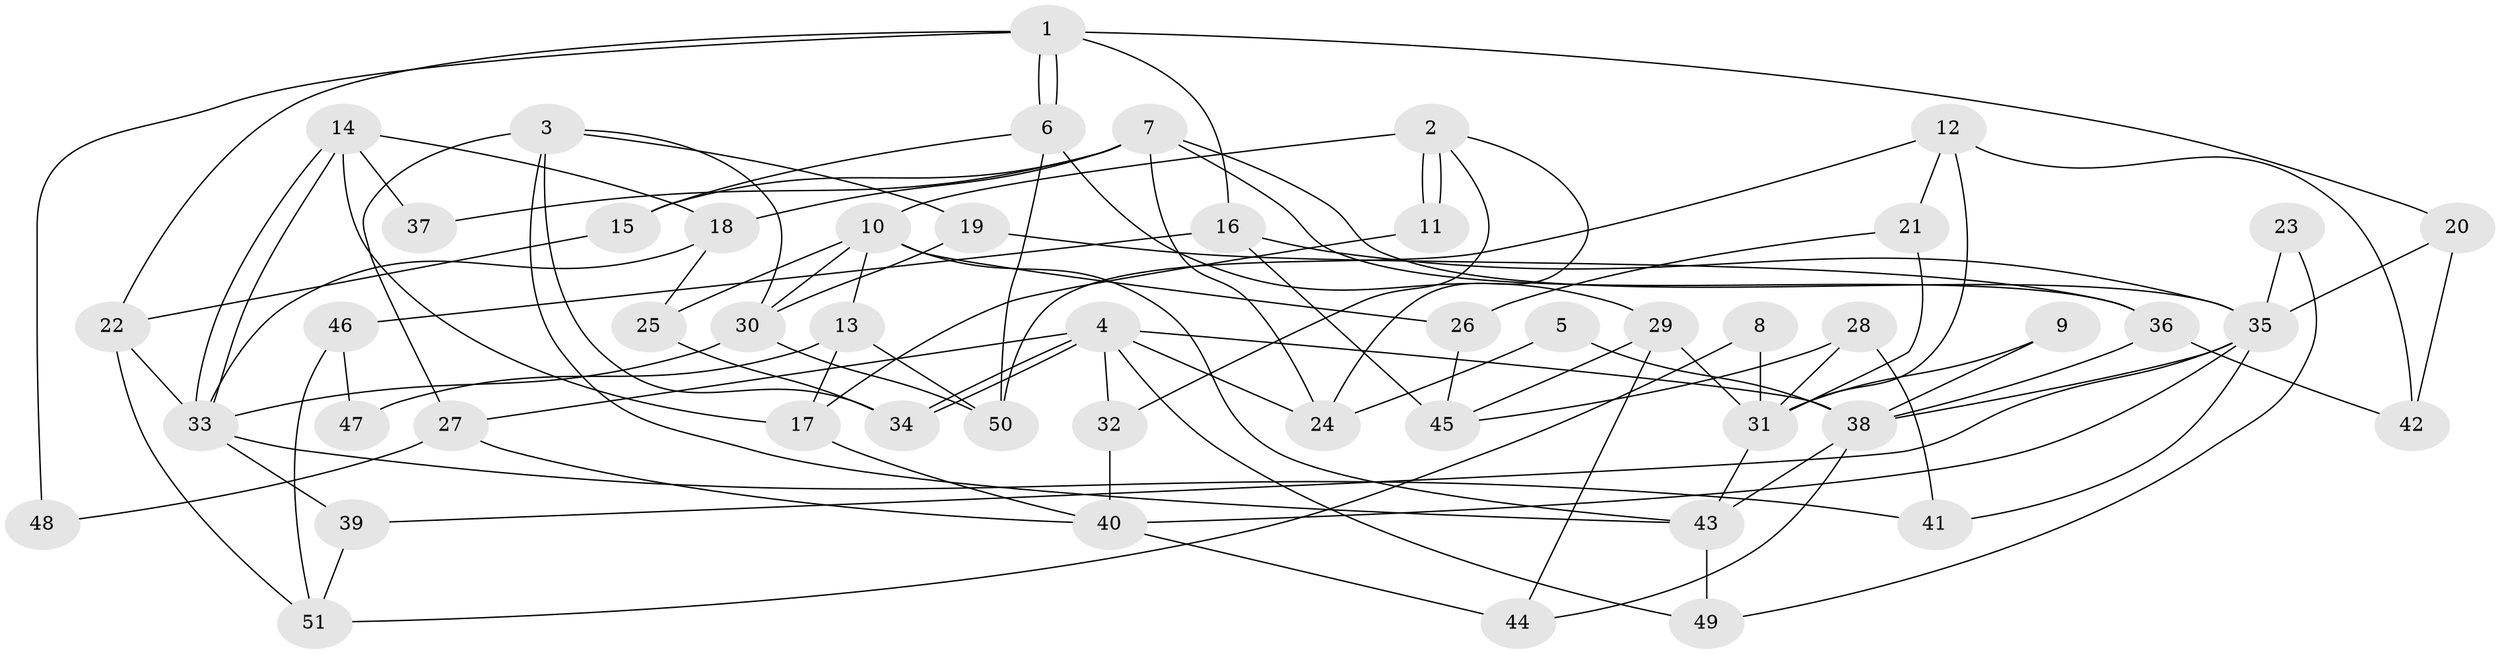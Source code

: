 // coarse degree distribution, {6: 0.06451612903225806, 7: 0.1935483870967742, 2: 0.16129032258064516, 8: 0.0967741935483871, 5: 0.12903225806451613, 10: 0.03225806451612903, 3: 0.12903225806451613, 4: 0.1935483870967742}
// Generated by graph-tools (version 1.1) at 2025/52/02/27/25 19:52:01]
// undirected, 51 vertices, 102 edges
graph export_dot {
graph [start="1"]
  node [color=gray90,style=filled];
  1;
  2;
  3;
  4;
  5;
  6;
  7;
  8;
  9;
  10;
  11;
  12;
  13;
  14;
  15;
  16;
  17;
  18;
  19;
  20;
  21;
  22;
  23;
  24;
  25;
  26;
  27;
  28;
  29;
  30;
  31;
  32;
  33;
  34;
  35;
  36;
  37;
  38;
  39;
  40;
  41;
  42;
  43;
  44;
  45;
  46;
  47;
  48;
  49;
  50;
  51;
  1 -- 6;
  1 -- 6;
  1 -- 16;
  1 -- 20;
  1 -- 22;
  1 -- 48;
  2 -- 11;
  2 -- 11;
  2 -- 24;
  2 -- 10;
  2 -- 32;
  3 -- 27;
  3 -- 30;
  3 -- 19;
  3 -- 34;
  3 -- 43;
  4 -- 34;
  4 -- 34;
  4 -- 38;
  4 -- 24;
  4 -- 27;
  4 -- 32;
  4 -- 49;
  5 -- 38;
  5 -- 24;
  6 -- 50;
  6 -- 15;
  6 -- 29;
  7 -- 18;
  7 -- 35;
  7 -- 15;
  7 -- 24;
  7 -- 36;
  7 -- 37;
  8 -- 31;
  8 -- 51;
  9 -- 38;
  9 -- 31;
  10 -- 43;
  10 -- 13;
  10 -- 25;
  10 -- 26;
  10 -- 30;
  11 -- 17;
  12 -- 42;
  12 -- 31;
  12 -- 21;
  12 -- 50;
  13 -- 50;
  13 -- 17;
  13 -- 47;
  14 -- 33;
  14 -- 33;
  14 -- 18;
  14 -- 17;
  14 -- 37;
  15 -- 22;
  16 -- 35;
  16 -- 45;
  16 -- 46;
  17 -- 40;
  18 -- 33;
  18 -- 25;
  19 -- 30;
  19 -- 36;
  20 -- 35;
  20 -- 42;
  21 -- 31;
  21 -- 26;
  22 -- 33;
  22 -- 51;
  23 -- 49;
  23 -- 35;
  25 -- 34;
  26 -- 45;
  27 -- 40;
  27 -- 48;
  28 -- 31;
  28 -- 41;
  28 -- 45;
  29 -- 45;
  29 -- 31;
  29 -- 44;
  30 -- 33;
  30 -- 50;
  31 -- 43;
  32 -- 40;
  33 -- 39;
  33 -- 41;
  35 -- 40;
  35 -- 38;
  35 -- 39;
  35 -- 41;
  36 -- 38;
  36 -- 42;
  38 -- 44;
  38 -- 43;
  39 -- 51;
  40 -- 44;
  43 -- 49;
  46 -- 51;
  46 -- 47;
}
